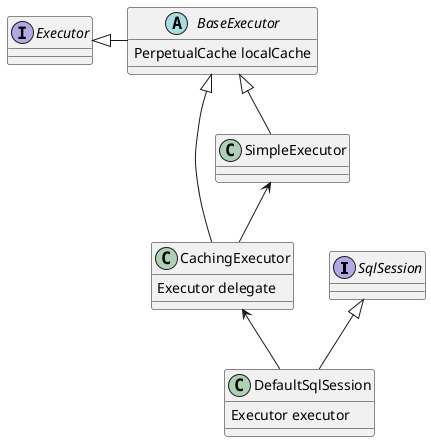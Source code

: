 @startuml
'https://plantuml.com/class-diagram

interface SqlSession
SqlSession <|-- DefaultSqlSession
class DefaultSqlSession{
  Executor executor
}

interface Executor
abstract class BaseExecutor
Executor <|- BaseExecutor
BaseExecutor <|-- CachingExecutor
BaseExecutor <|-- SimpleExecutor

abstract class BaseExecutor{
PerpetualCache localCache
}

class CachingExecutor{
Executor delegate
}

SimpleExecutor <-- CachingExecutor
CachingExecutor <-- DefaultSqlSession

@enduml